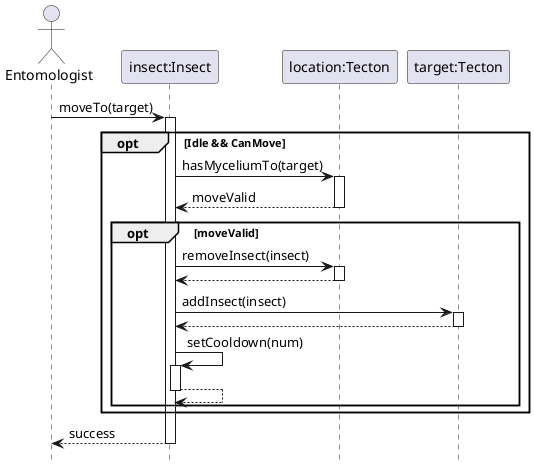 @startuml Insect/move
hide footbox

actor Entomologist
participant "insect:Insect" as insect
participant "location:Tecton" as location
participant "target:Tecton" as target

Entomologist -> insect : moveTo(target)
activate insect

opt Idle && CanMove

    insect -> location : hasMyceliumTo(target)
    activate location

    return moveValid

    opt moveValid

        insect -> location : removeInsect(insect)
        activate location
        return
        
        insect -> target : addInsect(insect)
        activate target
        return

        insect -> insect : setCooldown(num)
        activate insect
        return
    end
end

return success

@enduml